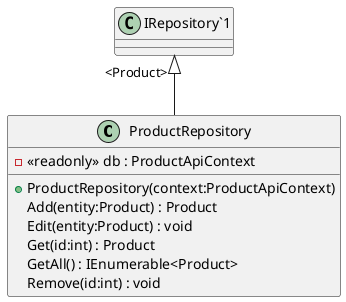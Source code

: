 @startuml
class ProductRepository {
    - <<readonly>> db : ProductApiContext
    + ProductRepository(context:ProductApiContext)
    Add(entity:Product) : Product
    Edit(entity:Product) : void
    Get(id:int) : Product
    GetAll() : IEnumerable<Product>
    Remove(id:int) : void
}
"IRepository`1" "<Product>" <|-- ProductRepository
@enduml
